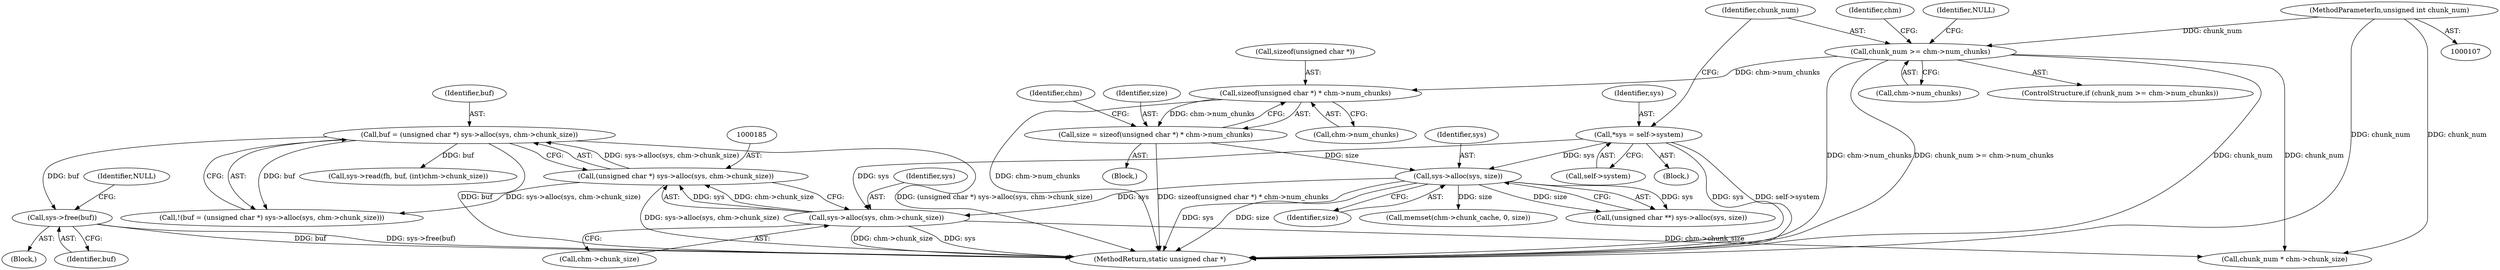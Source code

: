 digraph "0_libmspack_72e70a921f0f07fee748aec2274b30784e1d312a_0@API" {
"1000220" [label="(Call,sys->free(buf))"];
"1000182" [label="(Call,buf = (unsigned char *) sys->alloc(sys, chm->chunk_size))"];
"1000184" [label="(Call,(unsigned char *) sys->alloc(sys, chm->chunk_size))"];
"1000186" [label="(Call,sys->alloc(sys, chm->chunk_size))"];
"1000151" [label="(Call,sys->alloc(sys, size))"];
"1000114" [label="(Call,*sys = self->system)"];
"1000135" [label="(Call,size = sizeof(unsigned char *) * chm->num_chunks)"];
"1000137" [label="(Call,sizeof(unsigned char *) * chm->num_chunks)"];
"1000121" [label="(Call,chunk_num >= chm->num_chunks)"];
"1000111" [label="(MethodParameterIn,unsigned int chunk_num)"];
"1000140" [label="(Call,chm->num_chunks)"];
"1000112" [label="(Block,)"];
"1000122" [label="(Identifier,chunk_num)"];
"1000223" [label="(Identifier,NULL)"];
"1000183" [label="(Identifier,buf)"];
"1000116" [label="(Call,self->system)"];
"1000114" [label="(Call,*sys = self->system)"];
"1000214" [label="(Block,)"];
"1000152" [label="(Identifier,sys)"];
"1000111" [label="(MethodParameterIn,unsigned int chunk_num)"];
"1000187" [label="(Identifier,sys)"];
"1000147" [label="(Identifier,chm)"];
"1000133" [label="(Block,)"];
"1000221" [label="(Identifier,buf)"];
"1000208" [label="(Call,chunk_num * chm->chunk_size)"];
"1000186" [label="(Call,sys->alloc(sys, chm->chunk_size))"];
"1000151" [label="(Call,sys->alloc(sys, size))"];
"1000226" [label="(Call,sys->read(fh, buf, (int)chm->chunk_size))"];
"1000181" [label="(Call,!(buf = (unsigned char *) sys->alloc(sys, chm->chunk_size)))"];
"1000131" [label="(Identifier,chm)"];
"1000136" [label="(Identifier,size)"];
"1000115" [label="(Identifier,sys)"];
"1000138" [label="(Call,sizeof(unsigned char *))"];
"1000137" [label="(Call,sizeof(unsigned char *) * chm->num_chunks)"];
"1000149" [label="(Call,(unsigned char **) sys->alloc(sys, size))"];
"1000153" [label="(Identifier,size)"];
"1000162" [label="(Call,memset(chm->chunk_cache, 0, size))"];
"1000121" [label="(Call,chunk_num >= chm->num_chunks)"];
"1000188" [label="(Call,chm->chunk_size)"];
"1000123" [label="(Call,chm->num_chunks)"];
"1000220" [label="(Call,sys->free(buf))"];
"1000135" [label="(Call,size = sizeof(unsigned char *) * chm->num_chunks)"];
"1000184" [label="(Call,(unsigned char *) sys->alloc(sys, chm->chunk_size))"];
"1000127" [label="(Identifier,NULL)"];
"1000120" [label="(ControlStructure,if (chunk_num >= chm->num_chunks))"];
"1000182" [label="(Call,buf = (unsigned char *) sys->alloc(sys, chm->chunk_size))"];
"1000298" [label="(MethodReturn,static unsigned char *)"];
"1000220" -> "1000214"  [label="AST: "];
"1000220" -> "1000221"  [label="CFG: "];
"1000221" -> "1000220"  [label="AST: "];
"1000223" -> "1000220"  [label="CFG: "];
"1000220" -> "1000298"  [label="DDG: buf"];
"1000220" -> "1000298"  [label="DDG: sys->free(buf)"];
"1000182" -> "1000220"  [label="DDG: buf"];
"1000182" -> "1000181"  [label="AST: "];
"1000182" -> "1000184"  [label="CFG: "];
"1000183" -> "1000182"  [label="AST: "];
"1000184" -> "1000182"  [label="AST: "];
"1000181" -> "1000182"  [label="CFG: "];
"1000182" -> "1000298"  [label="DDG: (unsigned char *) sys->alloc(sys, chm->chunk_size)"];
"1000182" -> "1000298"  [label="DDG: buf"];
"1000182" -> "1000181"  [label="DDG: buf"];
"1000184" -> "1000182"  [label="DDG: sys->alloc(sys, chm->chunk_size)"];
"1000182" -> "1000226"  [label="DDG: buf"];
"1000184" -> "1000186"  [label="CFG: "];
"1000185" -> "1000184"  [label="AST: "];
"1000186" -> "1000184"  [label="AST: "];
"1000184" -> "1000298"  [label="DDG: sys->alloc(sys, chm->chunk_size)"];
"1000184" -> "1000181"  [label="DDG: sys->alloc(sys, chm->chunk_size)"];
"1000186" -> "1000184"  [label="DDG: sys"];
"1000186" -> "1000184"  [label="DDG: chm->chunk_size"];
"1000186" -> "1000188"  [label="CFG: "];
"1000187" -> "1000186"  [label="AST: "];
"1000188" -> "1000186"  [label="AST: "];
"1000186" -> "1000298"  [label="DDG: chm->chunk_size"];
"1000186" -> "1000298"  [label="DDG: sys"];
"1000151" -> "1000186"  [label="DDG: sys"];
"1000114" -> "1000186"  [label="DDG: sys"];
"1000186" -> "1000208"  [label="DDG: chm->chunk_size"];
"1000151" -> "1000149"  [label="AST: "];
"1000151" -> "1000153"  [label="CFG: "];
"1000152" -> "1000151"  [label="AST: "];
"1000153" -> "1000151"  [label="AST: "];
"1000149" -> "1000151"  [label="CFG: "];
"1000151" -> "1000298"  [label="DDG: size"];
"1000151" -> "1000298"  [label="DDG: sys"];
"1000151" -> "1000149"  [label="DDG: sys"];
"1000151" -> "1000149"  [label="DDG: size"];
"1000114" -> "1000151"  [label="DDG: sys"];
"1000135" -> "1000151"  [label="DDG: size"];
"1000151" -> "1000162"  [label="DDG: size"];
"1000114" -> "1000112"  [label="AST: "];
"1000114" -> "1000116"  [label="CFG: "];
"1000115" -> "1000114"  [label="AST: "];
"1000116" -> "1000114"  [label="AST: "];
"1000122" -> "1000114"  [label="CFG: "];
"1000114" -> "1000298"  [label="DDG: sys"];
"1000114" -> "1000298"  [label="DDG: self->system"];
"1000135" -> "1000133"  [label="AST: "];
"1000135" -> "1000137"  [label="CFG: "];
"1000136" -> "1000135"  [label="AST: "];
"1000137" -> "1000135"  [label="AST: "];
"1000147" -> "1000135"  [label="CFG: "];
"1000135" -> "1000298"  [label="DDG: sizeof(unsigned char *) * chm->num_chunks"];
"1000137" -> "1000135"  [label="DDG: chm->num_chunks"];
"1000137" -> "1000140"  [label="CFG: "];
"1000138" -> "1000137"  [label="AST: "];
"1000140" -> "1000137"  [label="AST: "];
"1000137" -> "1000298"  [label="DDG: chm->num_chunks"];
"1000121" -> "1000137"  [label="DDG: chm->num_chunks"];
"1000121" -> "1000120"  [label="AST: "];
"1000121" -> "1000123"  [label="CFG: "];
"1000122" -> "1000121"  [label="AST: "];
"1000123" -> "1000121"  [label="AST: "];
"1000127" -> "1000121"  [label="CFG: "];
"1000131" -> "1000121"  [label="CFG: "];
"1000121" -> "1000298"  [label="DDG: chm->num_chunks"];
"1000121" -> "1000298"  [label="DDG: chunk_num >= chm->num_chunks"];
"1000121" -> "1000298"  [label="DDG: chunk_num"];
"1000111" -> "1000121"  [label="DDG: chunk_num"];
"1000121" -> "1000208"  [label="DDG: chunk_num"];
"1000111" -> "1000107"  [label="AST: "];
"1000111" -> "1000298"  [label="DDG: chunk_num"];
"1000111" -> "1000208"  [label="DDG: chunk_num"];
}

